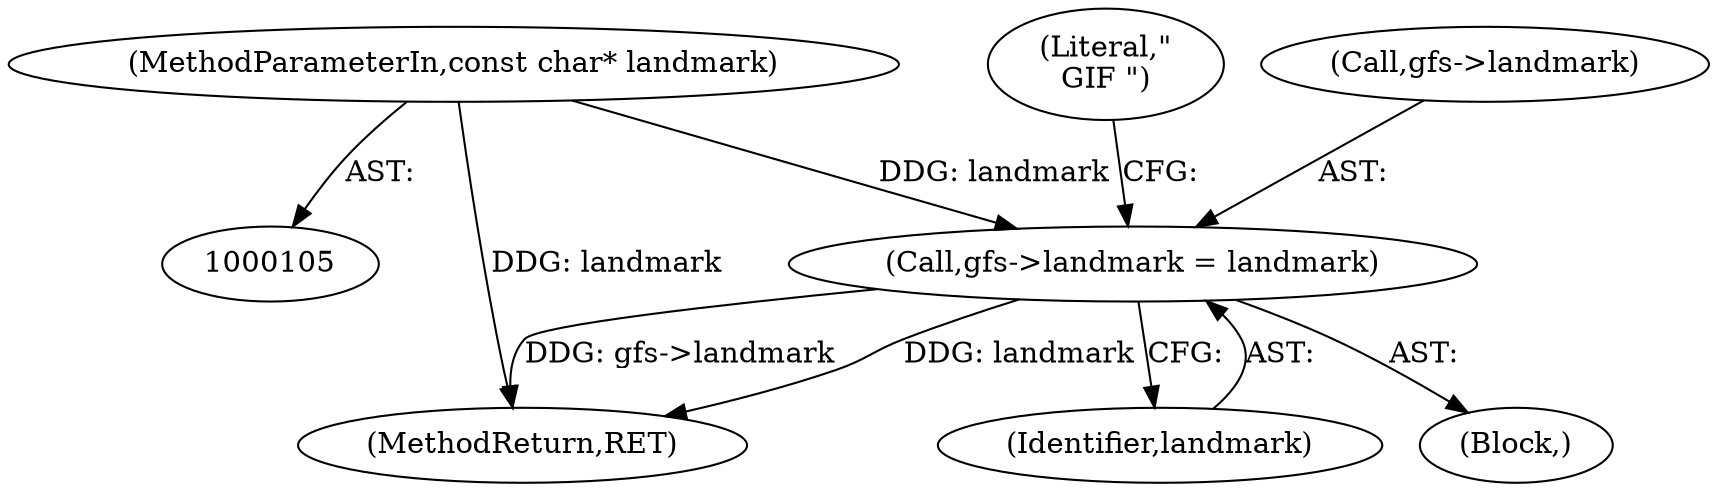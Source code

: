 digraph "0_gifsicle_118a46090c50829dc543179019e6140e1235f909@pointer" {
"1000108" [label="(MethodParameterIn,const char* landmark)"];
"1000224" [label="(Call,gfs->landmark = landmark)"];
"1000108" [label="(MethodParameterIn,const char* landmark)"];
"1000110" [label="(Block,)"];
"1000230" [label="(Literal,\"\nGIF \")"];
"1000225" [label="(Call,gfs->landmark)"];
"1000500" [label="(MethodReturn,RET)"];
"1000228" [label="(Identifier,landmark)"];
"1000224" [label="(Call,gfs->landmark = landmark)"];
"1000108" -> "1000105"  [label="AST: "];
"1000108" -> "1000500"  [label="DDG: landmark"];
"1000108" -> "1000224"  [label="DDG: landmark"];
"1000224" -> "1000110"  [label="AST: "];
"1000224" -> "1000228"  [label="CFG: "];
"1000225" -> "1000224"  [label="AST: "];
"1000228" -> "1000224"  [label="AST: "];
"1000230" -> "1000224"  [label="CFG: "];
"1000224" -> "1000500"  [label="DDG: gfs->landmark"];
"1000224" -> "1000500"  [label="DDG: landmark"];
}
